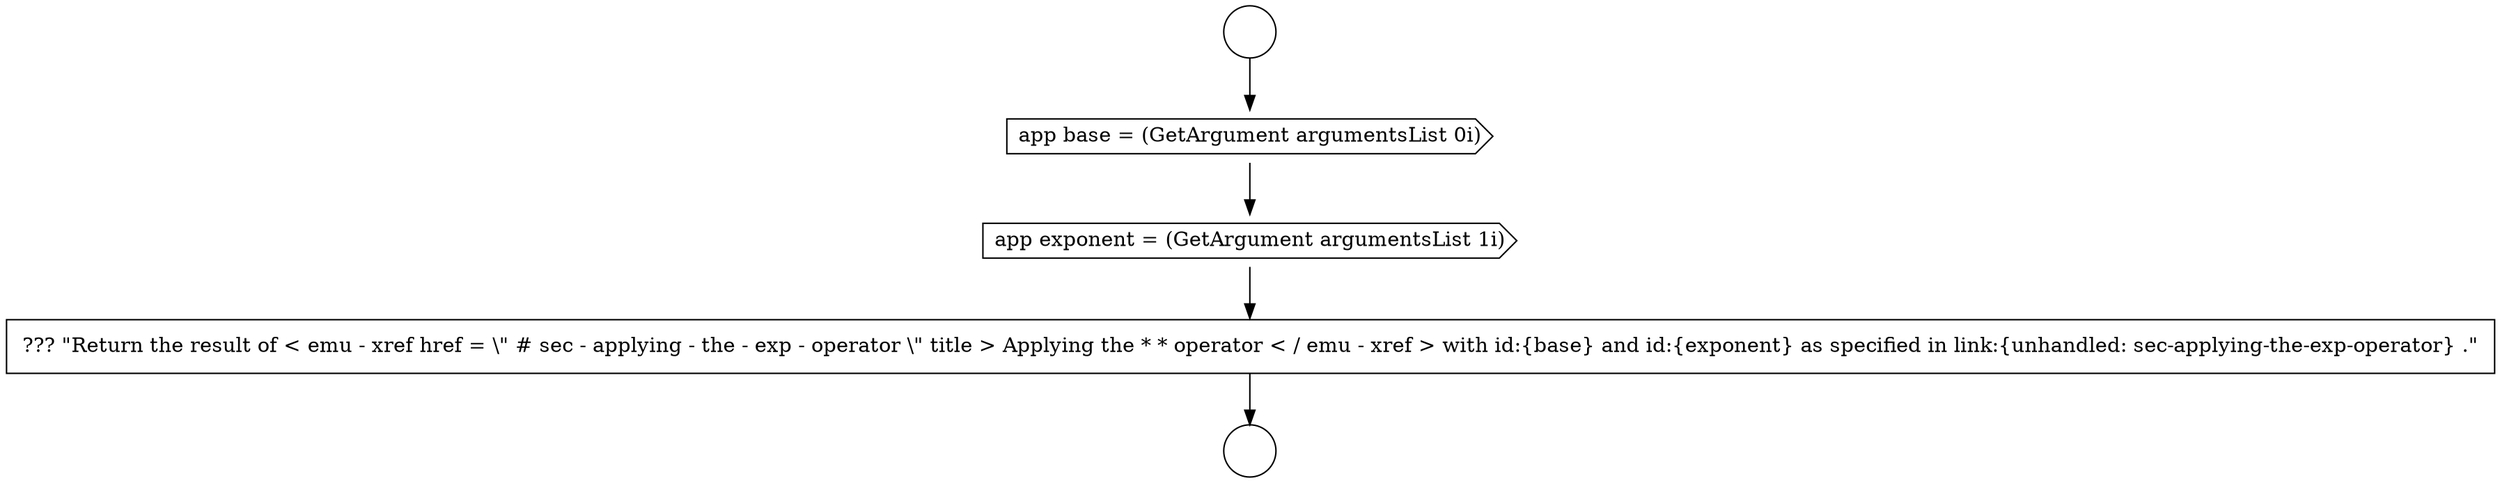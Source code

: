 digraph {
  node12077 [shape=cds, label=<<font color="black">app base = (GetArgument argumentsList 0i)</font>> color="black" fillcolor="white" style=filled]
  node12078 [shape=cds, label=<<font color="black">app exponent = (GetArgument argumentsList 1i)</font>> color="black" fillcolor="white" style=filled]
  node12079 [shape=none, margin=0, label=<<font color="black">
    <table border="0" cellborder="1" cellspacing="0" cellpadding="10">
      <tr><td align="left">??? &quot;Return the result of &lt; emu - xref href = \&quot; # sec - applying - the - exp - operator \&quot; title &gt; Applying the * * operator &lt; / emu - xref &gt; with id:{base} and id:{exponent} as specified in link:{unhandled: sec-applying-the-exp-operator} .&quot;</td></tr>
    </table>
  </font>> color="black" fillcolor="white" style=filled]
  node12075 [shape=circle label=" " color="black" fillcolor="white" style=filled]
  node12076 [shape=circle label=" " color="black" fillcolor="white" style=filled]
  node12075 -> node12077 [ color="black"]
  node12077 -> node12078 [ color="black"]
  node12078 -> node12079 [ color="black"]
  node12079 -> node12076 [ color="black"]
}
